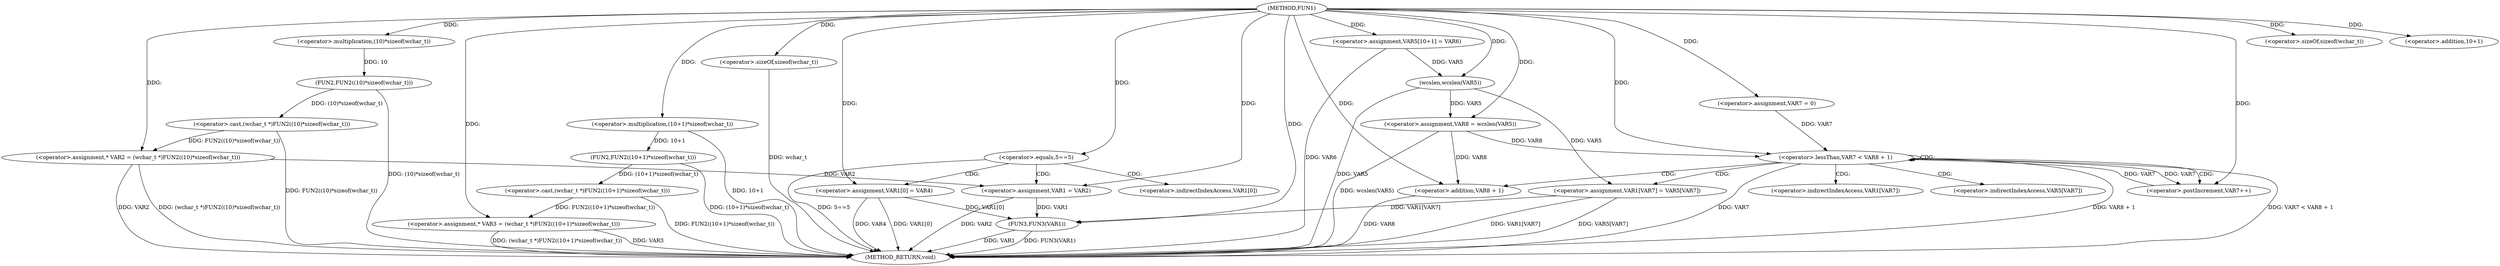 digraph FUN1 {  
"1000100" [label = "(METHOD,FUN1)" ]
"1000170" [label = "(METHOD_RETURN,void)" ]
"1000104" [label = "(<operator>.assignment,* VAR2 = (wchar_t *)FUN2((10)*sizeof(wchar_t)))" ]
"1000106" [label = "(<operator>.cast,(wchar_t *)FUN2((10)*sizeof(wchar_t)))" ]
"1000108" [label = "(FUN2,FUN2((10)*sizeof(wchar_t)))" ]
"1000109" [label = "(<operator>.multiplication,(10)*sizeof(wchar_t))" ]
"1000111" [label = "(<operator>.sizeOf,sizeof(wchar_t))" ]
"1000114" [label = "(<operator>.assignment,* VAR3 = (wchar_t *)FUN2((10+1)*sizeof(wchar_t)))" ]
"1000116" [label = "(<operator>.cast,(wchar_t *)FUN2((10+1)*sizeof(wchar_t)))" ]
"1000118" [label = "(FUN2,FUN2((10+1)*sizeof(wchar_t)))" ]
"1000119" [label = "(<operator>.multiplication,(10+1)*sizeof(wchar_t))" ]
"1000120" [label = "(<operator>.addition,10+1)" ]
"1000123" [label = "(<operator>.sizeOf,sizeof(wchar_t))" ]
"1000126" [label = "(<operator>.equals,5==5)" ]
"1000130" [label = "(<operator>.assignment,VAR1 = VAR2)" ]
"1000133" [label = "(<operator>.assignment,VAR1[0] = VAR4)" ]
"1000140" [label = "(<operator>.assignment,VAR5[10+1] = VAR6)" ]
"1000145" [label = "(<operator>.assignment,VAR8 = wcslen(VAR5))" ]
"1000147" [label = "(wcslen,wcslen(VAR5))" ]
"1000150" [label = "(<operator>.assignment,VAR7 = 0)" ]
"1000153" [label = "(<operator>.lessThan,VAR7 < VAR8 + 1)" ]
"1000155" [label = "(<operator>.addition,VAR8 + 1)" ]
"1000158" [label = "(<operator>.postIncrement,VAR7++)" ]
"1000161" [label = "(<operator>.assignment,VAR1[VAR7] = VAR5[VAR7])" ]
"1000168" [label = "(FUN3,FUN3(VAR1))" ]
"1000134" [label = "(<operator>.indirectIndexAccess,VAR1[0])" ]
"1000162" [label = "(<operator>.indirectIndexAccess,VAR1[VAR7])" ]
"1000165" [label = "(<operator>.indirectIndexAccess,VAR5[VAR7])" ]
  "1000140" -> "1000170"  [ label = "DDG: VAR6"] 
  "1000106" -> "1000170"  [ label = "DDG: FUN2((10)*sizeof(wchar_t))"] 
  "1000168" -> "1000170"  [ label = "DDG: VAR1"] 
  "1000104" -> "1000170"  [ label = "DDG: VAR2"] 
  "1000114" -> "1000170"  [ label = "DDG: VAR3"] 
  "1000147" -> "1000170"  [ label = "DDG: VAR5"] 
  "1000153" -> "1000170"  [ label = "DDG: VAR7 < VAR8 + 1"] 
  "1000116" -> "1000170"  [ label = "DDG: FUN2((10+1)*sizeof(wchar_t))"] 
  "1000153" -> "1000170"  [ label = "DDG: VAR7"] 
  "1000119" -> "1000170"  [ label = "DDG: 10+1"] 
  "1000155" -> "1000170"  [ label = "DDG: VAR8"] 
  "1000118" -> "1000170"  [ label = "DDG: (10+1)*sizeof(wchar_t)"] 
  "1000161" -> "1000170"  [ label = "DDG: VAR1[VAR7]"] 
  "1000168" -> "1000170"  [ label = "DDG: FUN3(VAR1)"] 
  "1000126" -> "1000170"  [ label = "DDG: 5==5"] 
  "1000130" -> "1000170"  [ label = "DDG: VAR2"] 
  "1000153" -> "1000170"  [ label = "DDG: VAR8 + 1"] 
  "1000133" -> "1000170"  [ label = "DDG: VAR1[0]"] 
  "1000145" -> "1000170"  [ label = "DDG: wcslen(VAR5)"] 
  "1000114" -> "1000170"  [ label = "DDG: (wchar_t *)FUN2((10+1)*sizeof(wchar_t))"] 
  "1000133" -> "1000170"  [ label = "DDG: VAR4"] 
  "1000104" -> "1000170"  [ label = "DDG: (wchar_t *)FUN2((10)*sizeof(wchar_t))"] 
  "1000108" -> "1000170"  [ label = "DDG: (10)*sizeof(wchar_t)"] 
  "1000123" -> "1000170"  [ label = "DDG: wchar_t"] 
  "1000161" -> "1000170"  [ label = "DDG: VAR5[VAR7]"] 
  "1000106" -> "1000104"  [ label = "DDG: FUN2((10)*sizeof(wchar_t))"] 
  "1000100" -> "1000104"  [ label = "DDG: "] 
  "1000108" -> "1000106"  [ label = "DDG: (10)*sizeof(wchar_t)"] 
  "1000109" -> "1000108"  [ label = "DDG: 10"] 
  "1000100" -> "1000109"  [ label = "DDG: "] 
  "1000100" -> "1000111"  [ label = "DDG: "] 
  "1000116" -> "1000114"  [ label = "DDG: FUN2((10+1)*sizeof(wchar_t))"] 
  "1000100" -> "1000114"  [ label = "DDG: "] 
  "1000118" -> "1000116"  [ label = "DDG: (10+1)*sizeof(wchar_t)"] 
  "1000119" -> "1000118"  [ label = "DDG: 10+1"] 
  "1000100" -> "1000119"  [ label = "DDG: "] 
  "1000100" -> "1000120"  [ label = "DDG: "] 
  "1000100" -> "1000123"  [ label = "DDG: "] 
  "1000100" -> "1000126"  [ label = "DDG: "] 
  "1000104" -> "1000130"  [ label = "DDG: VAR2"] 
  "1000100" -> "1000130"  [ label = "DDG: "] 
  "1000100" -> "1000133"  [ label = "DDG: "] 
  "1000100" -> "1000140"  [ label = "DDG: "] 
  "1000147" -> "1000145"  [ label = "DDG: VAR5"] 
  "1000100" -> "1000145"  [ label = "DDG: "] 
  "1000140" -> "1000147"  [ label = "DDG: VAR5"] 
  "1000100" -> "1000147"  [ label = "DDG: "] 
  "1000100" -> "1000150"  [ label = "DDG: "] 
  "1000158" -> "1000153"  [ label = "DDG: VAR7"] 
  "1000150" -> "1000153"  [ label = "DDG: VAR7"] 
  "1000100" -> "1000153"  [ label = "DDG: "] 
  "1000145" -> "1000153"  [ label = "DDG: VAR8"] 
  "1000145" -> "1000155"  [ label = "DDG: VAR8"] 
  "1000100" -> "1000155"  [ label = "DDG: "] 
  "1000153" -> "1000158"  [ label = "DDG: VAR7"] 
  "1000100" -> "1000158"  [ label = "DDG: "] 
  "1000147" -> "1000161"  [ label = "DDG: VAR5"] 
  "1000133" -> "1000168"  [ label = "DDG: VAR1[0]"] 
  "1000161" -> "1000168"  [ label = "DDG: VAR1[VAR7]"] 
  "1000130" -> "1000168"  [ label = "DDG: VAR1"] 
  "1000100" -> "1000168"  [ label = "DDG: "] 
  "1000126" -> "1000130"  [ label = "CDG: "] 
  "1000126" -> "1000133"  [ label = "CDG: "] 
  "1000126" -> "1000134"  [ label = "CDG: "] 
  "1000153" -> "1000155"  [ label = "CDG: "] 
  "1000153" -> "1000161"  [ label = "CDG: "] 
  "1000153" -> "1000153"  [ label = "CDG: "] 
  "1000153" -> "1000162"  [ label = "CDG: "] 
  "1000153" -> "1000165"  [ label = "CDG: "] 
  "1000153" -> "1000158"  [ label = "CDG: "] 
}
